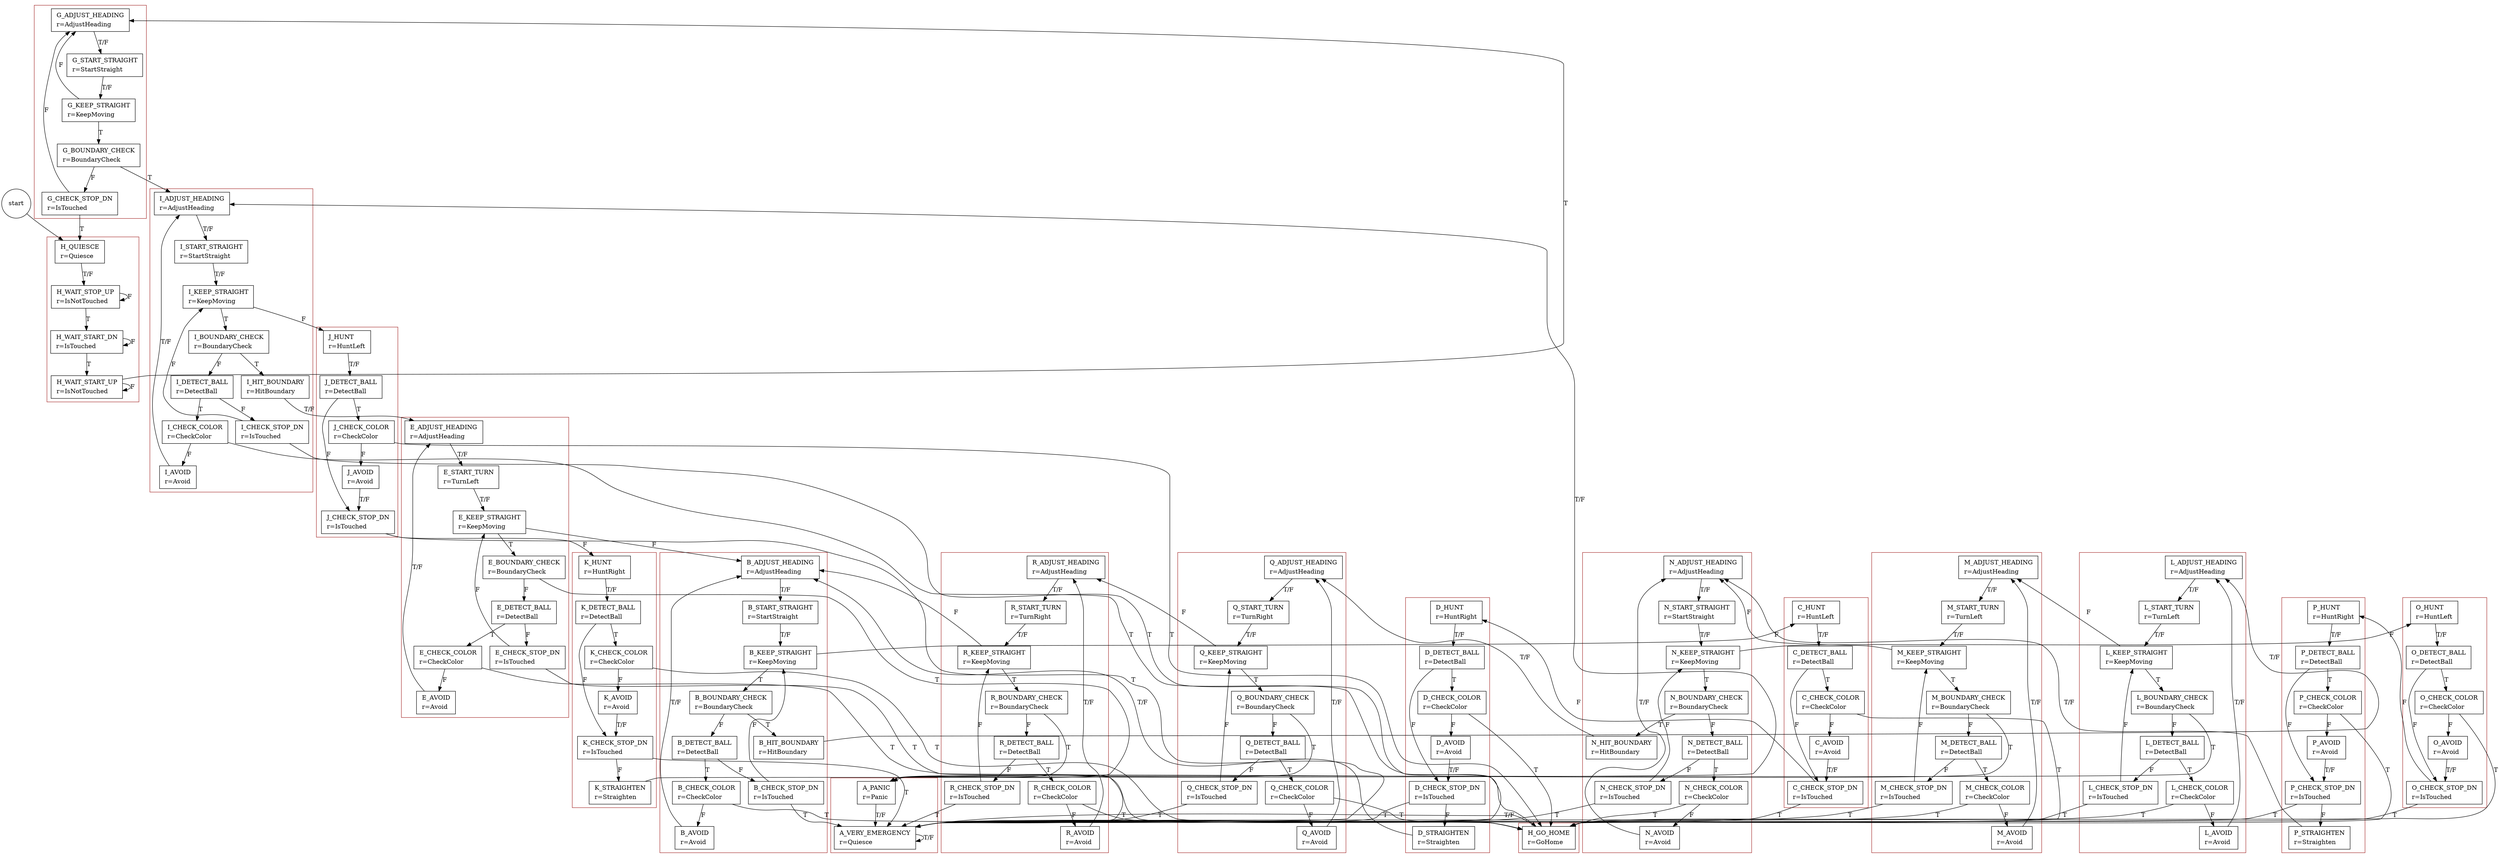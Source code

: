 digraph FSM {

"START" [ shape=circle label="start" ];

#  PANIC/HALT sequence
#
	subgraph cluster_A {

		color = brown;

		A_PANIC          [ shape=box label=<<table border="0"><tr><td align="left">A_PANIC</td></tr><tr><td align="left">r=Panic</td></tr></table>> ];
		A_VERY_EMERGENCY [ shape=box label=<<table border="0"><tr><td align="left">A_VERY_EMERGENCY</td></tr><tr><td align="left">r=Quiesce</td></tr></table>> ];

	}

# "normal" STRAIGHT sequence (next turn is left)
#
	subgraph cluster_B {
	
		color = brown;

		B_ADJUST_HEADING [ shape=box label=<<table border="0"><tr><td align="left">B_ADJUST_HEADING</td></tr><tr><td align="left">r=AdjustHeading</td></tr></table>> ];
		B_START_STRAIGHT [ shape=box label=<<table border="0"><tr><td align="left">B_START_STRAIGHT</td></tr><tr><td align="left">r=StartStraight</td></tr></table>> ];
		B_KEEP_STRAIGHT  [ shape=box label=<<table border="0"><tr><td align="left">B_KEEP_STRAIGHT</td></tr><tr><td align="left">r=KeepMoving</td></tr></table>> ];
		B_BOUNDARY_CHECK [ shape=box label=<<table border="0"><tr><td align="left">B_BOUNDARY_CHECK</td></tr><tr><td align="left">r=BoundaryCheck</td></tr></table>> ];
		B_HIT_BOUNDARY   [ shape=box label=<<table border="0"><tr><td align="left">B_HIT_BOUNDARY</td></tr><tr><td align="left">r=HitBoundary</td></tr></table>> ];
		B_DETECT_BALL    [ shape=box label=<<table border="0"><tr><td align="left">B_DETECT_BALL</td></tr><tr><td align="left">r=DetectBall</td></tr></table>> ];
		B_CHECK_COLOR    [ shape=box label=<<table border="0"><tr><td align="left">B_CHECK_COLOR</td></tr><tr><td align="left">r=CheckColor</td></tr></table>> ];
		B_AVOID          [ shape=box label=<<table border="0"><tr><td align="left">B_AVOID</td></tr><tr><td align="left">r=Avoid</td></tr></table>> ];
		B_CHECK_STOP_DN  [ shape=box label=<<table border="0"><tr><td align="left">B_CHECK_STOP_DN</td></tr><tr><td align="left">r=IsTouched</td></tr></table>> ];

	}		

# "normal" HUNT LEFT sequence (next turn is left)
#
	subgraph cluster_C {
	
		color = brown;

		C_HUNT           [ shape=box label=<<table border="0"><tr><td align="left">C_HUNT</td></tr><tr><td align="left">r=HuntLeft</td></tr></table>> ];
		C_DETECT_BALL    [ shape=box label=<<table border="0"><tr><td align="left">C_DETECT_BALL</td></tr><tr><td align="left">r=DetectBall</td></tr></table>> ];
		C_CHECK_COLOR    [ shape=box label=<<table border="0"><tr><td align="left">C_CHECK_COLOR</td></tr><tr><td align="left">r=CheckColor</td></tr></table>> ];
		C_AVOID          [ shape=box label=<<table border="0"><tr><td align="left">C_AVOID</td></tr><tr><td align="left">r=Avoid</td></tr></table>> ];
		C_CHECK_STOP_DN  [ shape=box label=<<table border="0"><tr><td align="left">C_CHECK_STOP_DN</td></tr><tr><td align="left">r=IsTouched</td></tr></table>> ];

	}		

# "normal" HUNT RIGHT sequence (next turn is left)
#
	subgraph cluster_D {
	
		color = brown;

		D_HUNT           [ shape=box label=<<table border="0"><tr><td align="left">D_HUNT</td></tr><tr><td align="left">r=HuntRight</td></tr></table>> ];
		D_DETECT_BALL    [ shape=box label=<<table border="0"><tr><td align="left">D_DETECT_BALL</td></tr><tr><td align="left">r=DetectBall</td></tr></table>> ];
		D_CHECK_COLOR    [ shape=box label=<<table border="0"><tr><td align="left">D_CHECK_COLOR</td></tr><tr><td align="left">r=CheckColor</td></tr></table>> ];
		D_AVOID          [ shape=box label=<<table border="0"><tr><td align="left">D_AVOID</td></tr><tr><td align="left">r=Avoid</td></tr></table>> ];
		D_CHECK_STOP_DN  [ shape=box label=<<table border="0"><tr><td align="left">D_CHECK_STOP_DN</td></tr><tr><td align="left">r=IsTouched</td></tr></table>> ];
		D_STRAIGHTEN     [ shape=box label=<<table border="0"><tr><td align="left">D_STRAIGHTEN</td></tr><tr><td align="left">r=Straighten</td></tr></table>> ];

	}		

# TURN LEFT 90 sequence
#
	subgraph cluster_E {
	
		color = brown;

		E_ADJUST_HEADING [ shape=box label=<<table border="0"><tr><td align="left">E_ADJUST_HEADING</td></tr><tr><td align="left">r=AdjustHeading</td></tr></table>> ];
		E_START_TURN     [ shape=box label=<<table border="0"><tr><td align="left">E_START_TURN</td></tr><tr><td align="left">r=TurnLeft</td></tr></table>> ];
		E_KEEP_TURNING   [ shape=box label=<<table border="0"><tr><td align="left">E_KEEP_STRAIGHT</td></tr><tr><td align="left">r=KeepMoving</td></tr></table>> ];
		E_BOUNDARY_CHECK [ shape=box label=<<table border="0"><tr><td align="left">E_BOUNDARY_CHECK</td></tr><tr><td align="left">r=BoundaryCheck</td></tr></table>> ];
		E_DETECT_BALL    [ shape=box label=<<table border="0"><tr><td align="left">E_DETECT_BALL</td></tr><tr><td align="left">r=DetectBall</td></tr></table>> ];
		E_CHECK_COLOR    [ shape=box label=<<table border="0"><tr><td align="left">E_CHECK_COLOR</td></tr><tr><td align="left">r=CheckColor</td></tr></table>> ];
		E_AVOID          [ shape=box label=<<table border="0"><tr><td align="left">E_AVOID</td></tr><tr><td align="left">r=Avoid</td></tr></table>> ];
		E_CHECK_STOP_DN  [ shape=box label=<<table border="0"><tr><td align="left">E_CHECK_STOP_DN</td></tr><tr><td align="left">r=IsTouched</td></tr></table>> ];

	}

# HOME sequence
#	
	subgraph cluster_F {
	
		color = brown;

		F_GO_HOME        [ shape=box label=<<table border="0"><tr><td align="left">H_GO_HOME</td></tr><tr><td align="left">r=GoHome</td></tr></table>> ];
	
	}

# "think outside the box" STRAIGHT sequence
#
	subgraph cluster_G {
	
		color = brown;

		G_ADJUST_HEADING [ shape=box label=<<table border="0"><tr><td align="left">G_ADJUST_HEADING</td></tr><tr><td align="left">r=AdjustHeading</td></tr></table>> ];
		G_START_STRAIGHT [ shape=box label=<<table border="0"><tr><td align="left">G_START_STRAIGHT</td></tr><tr><td align="left">r=StartStraight</td></tr></table>> ];
		G_KEEP_STRAIGHT  [ shape=box label=<<table border="0"><tr><td align="left">G_KEEP_STRAIGHT</td></tr><tr><td align="left">r=KeepMoving</td></tr></table>> ];
		G_BOUNDARY_CHECK [ shape=box label=<<table border="0"><tr><td align="left">G_BOUNDARY_CHECK</td></tr><tr><td align="left">r=BoundaryCheck</td></tr></table>> ];
		G_CHECK_STOP_DN  [ shape=box label=<<table border="0"><tr><td align="left">G_CHECK_STOP_DN</td></tr><tr><td align="left">r=IsTouched</td></tr></table>> ];

	}		

# "think outside the box" QUIESCE sequence
#
	subgraph cluster_H {

		color = brown;

		H_QUIESCE        [ shape=box label=<<table border="0"><tr><td align="left">H_QUIESCE</td></tr><tr><td align="left">r=Quiesce</td></tr></table>> ];
		H_WAIT_STOP_UP   [ shape=box label=<<table border="0"><tr><td align="left">H_WAIT_STOP_UP</td></tr><tr><td align="left">r=IsNotTouched</td></tr></table>> ];
		H_WAIT_START_DN  [ shape=box label=<<table border="0"><tr><td align="left">H_WAIT_START_DN</td></tr><tr><td align="left">r=IsTouched</td></tr></table>> ];
		H_WAIT_START_UP  [ shape=box label=<<table border="0"><tr><td align="left">H_WAIT_START_UP</td></tr><tr><td align="left">r=IsNotTouched</td></tr></table>> ];

	}

# "sprinting" STRAIGHT sequence
#
	subgraph cluster_I {
	
		color = brown;

		I_ADJUST_HEADING [ shape=box label=<<table border="0"><tr><td align="left">I_ADJUST_HEADING</td></tr><tr><td align="left">r=AdjustHeading</td></tr></table>> ];
		I_START_STRAIGHT [ shape=box label=<<table border="0"><tr><td align="left">I_START_STRAIGHT</td></tr><tr><td align="left">r=StartStraight</td></tr></table>> ];
		I_KEEP_STRAIGHT  [ shape=box label=<<table border="0"><tr><td align="left">I_KEEP_STRAIGHT</td></tr><tr><td align="left">r=KeepMoving</td></tr></table>> ];
		I_BOUNDARY_CHECK [ shape=box label=<<table border="0"><tr><td align="left">I_BOUNDARY_CHECK</td></tr><tr><td align="left">r=BoundaryCheck</td></tr></table>> ];
		I_HIT_BOUNDARY   [ shape=box label=<<table border="0"><tr><td align="left">I_HIT_BOUNDARY</td></tr><tr><td align="left">r=HitBoundary</td></tr></table>> ];
		I_DETECT_BALL    [ shape=box label=<<table border="0"><tr><td align="left">I_DETECT_BALL</td></tr><tr><td align="left">r=DetectBall</td></tr></table>> ];
		I_CHECK_COLOR    [ shape=box label=<<table border="0"><tr><td align="left">I_CHECK_COLOR</td></tr><tr><td align="left">r=CheckColor</td></tr></table>> ];
		I_AVOID          [ shape=box label=<<table border="0"><tr><td align="left">I_AVOID</td></tr><tr><td align="left">r=Avoid</td></tr></table>> ];
		I_CHECK_STOP_DN  [ shape=box label=<<table border="0"><tr><td align="left">I_CHECK_STOP_DN</td></tr><tr><td align="left">r=IsTouched</td></tr></table>> ];

	}	

# "sprinting" HUNT LEFT sequence
#
	subgraph cluster_J {
	
		color = brown;

		J_HUNT           [ shape=box label=<<table border="0"><tr><td align="left">J_HUNT</td></tr><tr><td align="left">r=HuntLeft</td></tr></table>> ];
		J_DETECT_BALL    [ shape=box label=<<table border="0"><tr><td align="left">J_DETECT_BALL</td></tr><tr><td align="left">r=DetectBall</td></tr></table>> ];
		J_CHECK_COLOR    [ shape=box label=<<table border="0"><tr><td align="left">J_CHECK_COLOR</td></tr><tr><td align="left">r=CheckColor</td></tr></table>> ];
		J_AVOID          [ shape=box label=<<table border="0"><tr><td align="left">J_AVOID</td></tr><tr><td align="left">r=Avoid</td></tr></table>> ];
		J_CHECK_STOP_DN  [ shape=box label=<<table border="0"><tr><td align="left">J_CHECK_STOP_DN</td></tr><tr><td align="left">r=IsTouched</td></tr></table>> ];

	}		

# "sprinting" HUNT RIGHT sequence
#
	subgraph cluster_K {
	
		color = brown;

		K_HUNT           [ shape=box label=<<table border="0"><tr><td align="left">K_HUNT</td></tr><tr><td align="left">r=HuntRight</td></tr></table>> ];
		K_DETECT_BALL    [ shape=box label=<<table border="0"><tr><td align="left">K_DETECT_BALL</td></tr><tr><td align="left">r=DetectBall</td></tr></table>> ];
		K_CHECK_COLOR    [ shape=box label=<<table border="0"><tr><td align="left">K_CHECK_COLOR</td></tr><tr><td align="left">r=CheckColor</td></tr></table>> ];
		K_AVOID          [ shape=box label=<<table border="0"><tr><td align="left">K_AVOID</td></tr><tr><td align="left">r=Avoid</td></tr></table>> ];
		K_CHECK_STOP_DN  [ shape=box label=<<table border="0"><tr><td align="left">K_CHECK_STOP_DN</td></tr><tr><td align="left">r=IsTouched</td></tr></table>> ];
		K_STRAIGHTEN     [ shape=box label=<<table border="0"><tr><td align="left">K_STRAIGHTEN</td></tr><tr><td align="left">r=Straighten</td></tr></table>> ];

	}		

# TURN LEFT 180 sequence (part 1)
#
	subgraph cluster_L {
	
		color = brown;

		L_ADJUST_HEADING [ shape=box label=<<table border="0"><tr><td align="left">L_ADJUST_HEADING</td></tr><tr><td align="left">r=AdjustHeading</td></tr></table>> ];
		L_START_TURN     [ shape=box label=<<table border="0"><tr><td align="left">L_START_TURN</td></tr><tr><td align="left">r=TurnLeft</td></tr></table>> ];
		L_KEEP_TURNING   [ shape=box label=<<table border="0"><tr><td align="left">L_KEEP_STRAIGHT</td></tr><tr><td align="left">r=KeepMoving</td></tr></table>> ];
		L_BOUNDARY_CHECK [ shape=box label=<<table border="0"><tr><td align="left">L_BOUNDARY_CHECK</td></tr><tr><td align="left">r=BoundaryCheck</td></tr></table>> ];
		L_DETECT_BALL    [ shape=box label=<<table border="0"><tr><td align="left">L_DETECT_BALL</td></tr><tr><td align="left">r=DetectBall</td></tr></table>> ];
		L_CHECK_COLOR    [ shape=box label=<<table border="0"><tr><td align="left">L_CHECK_COLOR</td></tr><tr><td align="left">r=CheckColor</td></tr></table>> ];
		L_AVOID          [ shape=box label=<<table border="0"><tr><td align="left">L_AVOID</td></tr><tr><td align="left">r=Avoid</td></tr></table>> ];
		L_CHECK_STOP_DN  [ shape=box label=<<table border="0"><tr><td align="left">L_CHECK_STOP_DN</td></tr><tr><td align="left">r=IsTouched</td></tr></table>> ];

	}

# TURN LEFT 180 sequence (part 2)
#
	subgraph cluster_M {
	
		color = brown;

		M_ADJUST_HEADING [ shape=box label=<<table border="0"><tr><td align="left">M_ADJUST_HEADING</td></tr><tr><td align="left">r=AdjustHeading</td></tr></table>> ];
		M_START_TURN     [ shape=box label=<<table border="0"><tr><td align="left">M_START_TURN</td></tr><tr><td align="left">r=TurnLeft</td></tr></table>> ];
		M_KEEP_TURNING   [ shape=box label=<<table border="0"><tr><td align="left">M_KEEP_STRAIGHT</td></tr><tr><td align="left">r=KeepMoving</td></tr></table>> ];
		M_BOUNDARY_CHECK [ shape=box label=<<table border="0"><tr><td align="left">M_BOUNDARY_CHECK</td></tr><tr><td align="left">r=BoundaryCheck</td></tr></table>> ];
		M_DETECT_BALL    [ shape=box label=<<table border="0"><tr><td align="left">M_DETECT_BALL</td></tr><tr><td align="left">r=DetectBall</td></tr></table>> ];
		M_CHECK_COLOR    [ shape=box label=<<table border="0"><tr><td align="left">M_CHECK_COLOR</td></tr><tr><td align="left">r=CheckColor</td></tr></table>> ];
		M_AVOID          [ shape=box label=<<table border="0"><tr><td align="left">M_AVOID</td></tr><tr><td align="left">r=Avoid</td></tr></table>> ];
		M_CHECK_STOP_DN  [ shape=box label=<<table border="0"><tr><td align="left">M_CHECK_STOP_DN</td></tr><tr><td align="left">r=IsTouched</td></tr></table>> ];

	}

# "normal" STRAIGHT sequence (next turn is right)
#
	subgraph cluster_N {
	
		color = brown;

		N_ADJUST_HEADING [ shape=box label=<<table border="0"><tr><td align="left">N_ADJUST_HEADING</td></tr><tr><td align="left">r=AdjustHeading</td></tr></table>> ];
		N_START_STRAIGHT [ shape=box label=<<table border="0"><tr><td align="left">N_START_STRAIGHT</td></tr><tr><td align="left">r=StartStraight</td></tr></table>> ];
		N_KEEP_STRAIGHT  [ shape=box label=<<table border="0"><tr><td align="left">N_KEEP_STRAIGHT</td></tr><tr><td align="left">r=KeepMoving</td></tr></table>> ];
		N_BOUNDARY_CHECK [ shape=box label=<<table border="0"><tr><td align="left">N_BOUNDARY_CHECK</td></tr><tr><td align="left">r=BoundaryCheck</td></tr></table>> ];
		N_HIT_BOUNDARY   [ shape=box label=<<table border="0"><tr><td align="left">N_HIT_BOUNDARY</td></tr><tr><td align="left">r=HitBoundary</td></tr></table>> ];
		N_DETECT_BALL    [ shape=box label=<<table border="0"><tr><td align="left">N_DETECT_BALL</td></tr><tr><td align="left">r=DetectBall</td></tr></table>> ];
		N_CHECK_COLOR    [ shape=box label=<<table border="0"><tr><td align="left">N_CHECK_COLOR</td></tr><tr><td align="left">r=CheckColor</td></tr></table>> ];
		N_AVOID          [ shape=box label=<<table border="0"><tr><td align="left">N_AVOID</td></tr><tr><td align="left">r=Avoid</td></tr></table>> ];
		N_CHECK_STOP_DN  [ shape=box label=<<table border="0"><tr><td align="left">N_CHECK_STOP_DN</td></tr><tr><td align="left">r=IsTouched</td></tr></table>> ];

	}		

# "normal" HUNT LEFT sequence (next turn is right)
#
	subgraph cluster_O {
	
		color = brown;

		O_HUNT           [ shape=box label=<<table border="0"><tr><td align="left">O_HUNT</td></tr><tr><td align="left">r=HuntLeft</td></tr></table>> ];
		O_DETECT_BALL    [ shape=box label=<<table border="0"><tr><td align="left">O_DETECT_BALL</td></tr><tr><td align="left">r=DetectBall</td></tr></table>> ];
		O_CHECK_COLOR    [ shape=box label=<<table border="0"><tr><td align="left">O_CHECK_COLOR</td></tr><tr><td align="left">r=CheckColor</td></tr></table>> ];
		O_AVOID          [ shape=box label=<<table border="0"><tr><td align="left">O_AVOID</td></tr><tr><td align="left">r=Avoid</td></tr></table>> ];
		O_CHECK_STOP_DN  [ shape=box label=<<table border="0"><tr><td align="left">O_CHECK_STOP_DN</td></tr><tr><td align="left">r=IsTouched</td></tr></table>> ];

	}		

# "normal" HUNT RIGHT sequence (next turn is right)
#
	subgraph cluster_P {
	
		color = brown;

		P_HUNT           [ shape=box label=<<table border="0"><tr><td align="left">P_HUNT</td></tr><tr><td align="left">r=HuntRight</td></tr></table>> ];
		P_DETECT_BALL    [ shape=box label=<<table border="0"><tr><td align="left">P_DETECT_BALL</td></tr><tr><td align="left">r=DetectBall</td></tr></table>> ];
		P_CHECK_COLOR    [ shape=box label=<<table border="0"><tr><td align="left">P_CHECK_COLOR</td></tr><tr><td align="left">r=CheckColor</td></tr></table>> ];
		P_AVOID          [ shape=box label=<<table border="0"><tr><td align="left">P_AVOID</td></tr><tr><td align="left">r=Avoid</td></tr></table>> ];
		P_CHECK_STOP_DN  [ shape=box label=<<table border="0"><tr><td align="left">P_CHECK_STOP_DN</td></tr><tr><td align="left">r=IsTouched</td></tr></table>> ];
		P_STRAIGHTEN     [ shape=box label=<<table border="0"><tr><td align="left">P_STRAIGHTEN</td></tr><tr><td align="left">r=Straighten</td></tr></table>> ];

	}		

# TURN RIGHT 180 sequence (part 1)
#
	subgraph cluster_Q {
	
		color = brown;

		Q_ADJUST_HEADING [ shape=box label=<<table border="0"><tr><td align="left">Q_ADJUST_HEADING</td></tr><tr><td align="left">r=AdjustHeading</td></tr></table>> ];
		Q_START_TURN     [ shape=box label=<<table border="0"><tr><td align="left">Q_START_TURN</td></tr><tr><td align="left">r=TurnRight</td></tr></table>> ];
		Q_KEEP_TURNING   [ shape=box label=<<table border="0"><tr><td align="left">Q_KEEP_STRAIGHT</td></tr><tr><td align="left">r=KeepMoving</td></tr></table>> ];
		Q_BOUNDARY_CHECK [ shape=box label=<<table border="0"><tr><td align="left">Q_BOUNDARY_CHECK</td></tr><tr><td align="left">r=BoundaryCheck</td></tr></table>> ];
		Q_DETECT_BALL    [ shape=box label=<<table border="0"><tr><td align="left">Q_DETECT_BALL</td></tr><tr><td align="left">r=DetectBall</td></tr></table>> ];
		Q_CHECK_COLOR    [ shape=box label=<<table border="0"><tr><td align="left">Q_CHECK_COLOR</td></tr><tr><td align="left">r=CheckColor</td></tr></table>> ];
		Q_AVOID          [ shape=box label=<<table border="0"><tr><td align="left">Q_AVOID</td></tr><tr><td align="left">r=Avoid</td></tr></table>> ];
		Q_CHECK_STOP_DN  [ shape=box label=<<table border="0"><tr><td align="left">Q_CHECK_STOP_DN</td></tr><tr><td align="left">r=IsTouched</td></tr></table>> ];

	}

# TURN RIGHT 180 sequence (part 2)
#
	subgraph cluster_R {
	
		color = brown;

		R_ADJUST_HEADING [ shape=box label=<<table border="0"><tr><td align="left">R_ADJUST_HEADING</td></tr><tr><td align="left">r=AdjustHeading</td></tr></table>> ];
		R_START_TURN     [ shape=box label=<<table border="0"><tr><td align="left">R_START_TURN</td></tr><tr><td align="left">r=TurnRight</td></tr></table>> ];
		R_KEEP_TURNING   [ shape=box label=<<table border="0"><tr><td align="left">R_KEEP_STRAIGHT</td></tr><tr><td align="left">r=KeepMoving</td></tr></table>> ];
		R_BOUNDARY_CHECK [ shape=box label=<<table border="0"><tr><td align="left">R_BOUNDARY_CHECK</td></tr><tr><td align="left">r=BoundaryCheck</td></tr></table>> ];
		R_DETECT_BALL    [ shape=box label=<<table border="0"><tr><td align="left">R_DETECT_BALL</td></tr><tr><td align="left">r=DetectBall</td></tr></table>> ];
		R_CHECK_COLOR    [ shape=box label=<<table border="0"><tr><td align="left">R_CHECK_COLOR</td></tr><tr><td align="left">r=CheckColor</td></tr></table>> ];
		R_AVOID          [ shape=box label=<<table border="0"><tr><td align="left">R_AVOID</td></tr><tr><td align="left">r=Avoid</td></tr></table>> ];
		R_CHECK_STOP_DN  [ shape=box label=<<table border="0"><tr><td align="left">R_CHECK_STOP_DN</td></tr><tr><td align="left">r=IsTouched</td></tr></table>> ];

	}

	START            -> H_QUIESCE;

	A_PANIC          -> A_VERY_EMERGENCY [ label = "T/F" ];
	A_VERY_EMERGENCY -> A_VERY_EMERGENCY [ label = "T/F" ];

	B_ADJUST_HEADING -> B_START_STRAIGHT [ label = "T/F" ];
	B_START_STRAIGHT -> B_KEEP_STRAIGHT  [ label = "T/F" ];
	B_KEEP_STRAIGHT  -> B_BOUNDARY_CHECK [ label = "T" ];
	B_KEEP_STRAIGHT  -> C_HUNT           [ label = "F" ];
	B_BOUNDARY_CHECK -> B_HIT_BOUNDARY   [ label = "T" ];
	B_BOUNDARY_CHECK -> B_DETECT_BALL    [ label = "F" ];
	B_HIT_BOUNDARY   -> L_ADJUST_HEADING [ label = "T/F" ];
	B_DETECT_BALL    -> B_CHECK_COLOR    [ label = "T" ];
	B_DETECT_BALL    -> B_CHECK_STOP_DN  [ label = "F" ];
	B_CHECK_COLOR    -> F_GO_HOME        [ label = "T" ];
	B_CHECK_COLOR    -> B_AVOID          [ label = "F" ];
	B_AVOID          -> B_ADJUST_HEADING [ label = "T/F" ];
	B_CHECK_STOP_DN  -> A_VERY_EMERGENCY [ label = "T" ];
	B_CHECK_STOP_DN  -> B_KEEP_STRAIGHT  [ label = "F" ];

	C_HUNT           -> C_DETECT_BALL    [ label = "T/F" ];
	C_DETECT_BALL    -> C_CHECK_COLOR    [ label = "T" ];
	C_DETECT_BALL    -> C_CHECK_STOP_DN  [ label = "F" ];
	C_CHECK_COLOR    -> F_GO_HOME        [ label = "T" ];
	C_CHECK_COLOR    -> C_AVOID          [ label = "F" ];
	C_AVOID          -> C_CHECK_STOP_DN  [ label = "T/F" ];
	C_CHECK_STOP_DN  -> A_VERY_EMERGENCY [ label = "T" ];
	C_CHECK_STOP_DN  -> D_HUNT           [ label = "F" ];

	D_HUNT           -> D_DETECT_BALL    [ label = "T/F" ];
	D_DETECT_BALL    -> D_CHECK_COLOR    [ label = "T" ];
	D_DETECT_BALL    -> D_CHECK_STOP_DN  [ label = "F" ];
	D_CHECK_COLOR    -> F_GO_HOME        [ label = "T" ];
	D_CHECK_COLOR    -> D_AVOID          [ label = "F" ];
	D_AVOID          -> D_CHECK_STOP_DN  [ label = "T/F" ];
	D_CHECK_STOP_DN  -> A_VERY_EMERGENCY [ label = "T" ];
	D_CHECK_STOP_DN  -> D_STRAIGHTEN     [ label = "F" ];
	D_STRAIGHTEN     -> B_ADJUST_HEADING [ label = "T/F" ];
	
	E_ADJUST_HEADING -> E_START_TURN     [ label = "T/F" ];
	E_START_TURN     -> E_KEEP_TURNING   [ label = "T/F" ];
	E_KEEP_TURNING   -> E_BOUNDARY_CHECK [ label = "T" ];
	E_KEEP_TURNING   -> B_ADJUST_HEADING [ label = "F" ];
	E_BOUNDARY_CHECK -> A_PANIC          [ label = "T" ];
	E_BOUNDARY_CHECK -> E_DETECT_BALL    [ label = "F" ];
	E_DETECT_BALL    -> E_CHECK_COLOR    [ label = "T" ];
	E_DETECT_BALL    -> E_CHECK_STOP_DN  [ label = "F" ];
	E_CHECK_COLOR    -> F_GO_HOME        [ label = "T" ];
	E_CHECK_COLOR    -> E_AVOID          [ label = "F" ];
	E_AVOID          -> E_ADJUST_HEADING [ label = "T/F" ];
	E_CHECK_STOP_DN  -> A_VERY_EMERGENCY [ label = "T" ];
	E_CHECK_STOP_DN  -> E_KEEP_TURNING   [ label = "F" ];
	
	F_GO_HOME        -> A_VERY_EMERGENCY [ label = "T/F" ];

	G_ADJUST_HEADING -> G_START_STRAIGHT [ label = "T/F" ];
	G_START_STRAIGHT -> G_KEEP_STRAIGHT  [ label = "T/F" ];
	G_KEEP_STRAIGHT  -> G_BOUNDARY_CHECK [ label = "T" ];
	G_KEEP_STRAIGHT  -> G_ADJUST_HEADING [ label = "F" ];
	G_BOUNDARY_CHECK -> I_ADJUST_HEADING [ label = "T" ];
	G_BOUNDARY_CHECK -> G_CHECK_STOP_DN  [ label = "F" ];
	G_CHECK_STOP_DN  -> H_QUIESCE        [ label = "T" ];
	G_CHECK_STOP_DN  -> G_ADJUST_HEADING [ label = "F" ];

	H_QUIESCE        -> H_WAIT_STOP_UP   [ label = "T/F" ];
	H_WAIT_STOP_UP   -> H_WAIT_START_DN  [ label = "T" ];
	H_WAIT_STOP_UP   -> H_WAIT_STOP_UP   [ label = "F" ];
	H_WAIT_START_DN  -> H_WAIT_START_UP  [ label = "T" ];
	H_WAIT_START_DN  -> H_WAIT_START_DN  [ label = "F" ];
	H_WAIT_START_UP  -> G_ADJUST_HEADING [ label = "T" ];
	H_WAIT_START_UP  -> H_WAIT_START_UP  [ label = "F" ];
	
	I_ADJUST_HEADING -> I_START_STRAIGHT [ label = "T/F" ];
	I_START_STRAIGHT -> I_KEEP_STRAIGHT  [ label = "T/F" ];
	I_KEEP_STRAIGHT  -> I_BOUNDARY_CHECK [ label = "T" ];
	I_KEEP_STRAIGHT  -> J_HUNT           [ label = "F" ];
	I_BOUNDARY_CHECK -> I_HIT_BOUNDARY   [ label = "T" ];
	I_BOUNDARY_CHECK -> I_DETECT_BALL    [ label = "F" ];
	I_HIT_BOUNDARY   -> E_ADJUST_HEADING [ label = "T/F" ];
	I_DETECT_BALL    -> I_CHECK_COLOR    [ label = "T" ];
	I_DETECT_BALL    -> I_CHECK_STOP_DN  [ label = "F" ];
	I_CHECK_COLOR    -> F_GO_HOME        [ label = "T" ];
	I_CHECK_COLOR    -> I_AVOID          [ label = "F" ];
	I_AVOID          -> I_ADJUST_HEADING [ label = "T/F" ];
	I_CHECK_STOP_DN  -> A_VERY_EMERGENCY [ label = "T" ];
	I_CHECK_STOP_DN  -> I_KEEP_STRAIGHT  [ label = "F" ];

	J_HUNT           -> J_DETECT_BALL    [ label = "T/F" ];
	J_DETECT_BALL    -> J_CHECK_COLOR    [ label = "T" ];
	J_DETECT_BALL    -> J_CHECK_STOP_DN  [ label = "F" ];
	J_CHECK_COLOR    -> F_GO_HOME        [ label = "T" ];
	J_CHECK_COLOR    -> J_AVOID          [ label = "F" ];
	J_AVOID          -> J_CHECK_STOP_DN  [ label = "T/F" ];
	J_CHECK_STOP_DN  -> A_VERY_EMERGENCY [ label = "T" ];
	J_CHECK_STOP_DN  -> K_HUNT           [ label = "F" ];

	K_HUNT           -> K_DETECT_BALL    [ label = "T/F" ];
	K_DETECT_BALL    -> K_CHECK_COLOR    [ label = "T" ];
	K_DETECT_BALL    -> K_CHECK_STOP_DN  [ label = "F" ];
	K_CHECK_COLOR    -> F_GO_HOME        [ label = "T" ];
	K_CHECK_COLOR    -> K_AVOID          [ label = "F" ];
	K_AVOID          -> K_CHECK_STOP_DN  [ label = "T/F" ];
	K_CHECK_STOP_DN  -> A_VERY_EMERGENCY [ label = "T" ];
	K_CHECK_STOP_DN  -> K_STRAIGHTEN     [ label = "F" ];
	K_STRAIGHTEN     -> I_ADJUST_HEADING [ label = "T/F" ];

	L_ADJUST_HEADING -> L_START_TURN     [ label = "T/F" ];
	L_START_TURN     -> L_KEEP_TURNING   [ label = "T/F" ];
	L_KEEP_TURNING   -> L_BOUNDARY_CHECK [ label = "T" ];
	L_KEEP_TURNING   -> M_ADJUST_HEADING [ label = "F" ];
	L_BOUNDARY_CHECK -> A_PANIC          [ label = "T" ];
	L_BOUNDARY_CHECK -> L_DETECT_BALL    [ label = "F" ];
	L_DETECT_BALL    -> L_CHECK_COLOR    [ label = "T" ];
	L_DETECT_BALL    -> L_CHECK_STOP_DN  [ label = "F" ];
	L_CHECK_COLOR    -> F_GO_HOME        [ label = "T" ];
	L_CHECK_COLOR    -> L_AVOID          [ label = "F" ];
	L_AVOID          -> L_ADJUST_HEADING [ label = "T/F" ];
	L_CHECK_STOP_DN  -> A_VERY_EMERGENCY [ label = "T" ];
	L_CHECK_STOP_DN  -> L_KEEP_TURNING   [ label = "F" ];

	M_ADJUST_HEADING -> M_START_TURN     [ label = "T/F" ];
	M_START_TURN     -> M_KEEP_TURNING   [ label = "T/F" ];
	M_KEEP_TURNING   -> M_BOUNDARY_CHECK [ label = "T" ];
	M_KEEP_TURNING   -> N_ADJUST_HEADING [ label = "F" ];
	M_BOUNDARY_CHECK -> A_PANIC          [ label = "T" ];
	M_BOUNDARY_CHECK -> M_DETECT_BALL    [ label = "F" ];
	M_DETECT_BALL    -> M_CHECK_COLOR    [ label = "T" ];
	M_DETECT_BALL    -> M_CHECK_STOP_DN  [ label = "F" ];
	M_CHECK_COLOR    -> F_GO_HOME        [ label = "T" ];
	M_CHECK_COLOR    -> M_AVOID          [ label = "F" ];
	M_AVOID          -> M_ADJUST_HEADING [ label = "T/F" ];
	M_CHECK_STOP_DN  -> A_VERY_EMERGENCY [ label = "T" ];
	M_CHECK_STOP_DN  -> M_KEEP_TURNING   [ label = "F" ];
	
	N_ADJUST_HEADING -> N_START_STRAIGHT [ label = "T/F" ];
	N_START_STRAIGHT -> N_KEEP_STRAIGHT  [ label = "T/F" ];
	N_KEEP_STRAIGHT  -> N_BOUNDARY_CHECK [ label = "T" ];
	N_KEEP_STRAIGHT  -> O_HUNT           [ label = "F" ];
	N_BOUNDARY_CHECK -> N_HIT_BOUNDARY   [ label = "T" ];
	N_BOUNDARY_CHECK -> N_DETECT_BALL    [ label = "F" ];
	N_HIT_BOUNDARY   -> Q_ADJUST_HEADING [ label = "T/F" ];
	N_DETECT_BALL    -> N_CHECK_COLOR    [ label = "T" ];
	N_DETECT_BALL    -> N_CHECK_STOP_DN  [ label = "F" ];
	N_CHECK_COLOR    -> F_GO_HOME        [ label = "T" ];
	N_CHECK_COLOR    -> N_AVOID          [ label = "F" ];
	N_AVOID          -> N_ADJUST_HEADING [ label = "T/F" ];
	N_CHECK_STOP_DN  -> A_VERY_EMERGENCY [ label = "T" ];
	N_CHECK_STOP_DN  -> N_KEEP_STRAIGHT  [ label = "F" ];

	O_HUNT           -> O_DETECT_BALL    [ label = "T/F" ];
	O_DETECT_BALL    -> O_CHECK_COLOR    [ label = "T" ];
	O_DETECT_BALL    -> O_CHECK_STOP_DN  [ label = "F" ];
	O_CHECK_COLOR    -> F_GO_HOME        [ label = "T" ];
	O_CHECK_COLOR    -> O_AVOID          [ label = "F" ];
	O_AVOID          -> O_CHECK_STOP_DN  [ label = "T/F" ];
	O_CHECK_STOP_DN  -> A_VERY_EMERGENCY [ label = "T" ];
	O_CHECK_STOP_DN  -> P_HUNT           [ label = "F" ];

	P_HUNT           -> P_DETECT_BALL    [ label = "T/F" ];
	P_DETECT_BALL    -> P_CHECK_COLOR    [ label = "T" ];
	P_DETECT_BALL    -> P_CHECK_STOP_DN  [ label = "F" ];
	P_CHECK_COLOR    -> F_GO_HOME        [ label = "T" ];
	P_CHECK_COLOR    -> P_AVOID          [ label = "F" ];
	P_AVOID          -> P_CHECK_STOP_DN  [ label = "T/F" ];
	P_CHECK_STOP_DN  -> A_VERY_EMERGENCY [ label = "T" ];
	P_CHECK_STOP_DN  -> P_STRAIGHTEN     [ label = "F" ];
	P_STRAIGHTEN     -> N_ADJUST_HEADING [ label = "T/F" ];

	Q_ADJUST_HEADING -> Q_START_TURN     [ label = "T/F" ];
	Q_START_TURN     -> Q_KEEP_TURNING   [ label = "T/F" ];
	Q_KEEP_TURNING   -> Q_BOUNDARY_CHECK [ label = "T" ];
	Q_KEEP_TURNING   -> R_ADJUST_HEADING [ label = "F" ];
	Q_BOUNDARY_CHECK -> A_PANIC          [ label = "T" ];
	Q_BOUNDARY_CHECK -> Q_DETECT_BALL    [ label = "F" ];
	Q_DETECT_BALL    -> Q_CHECK_COLOR    [ label = "T" ];
	Q_DETECT_BALL    -> Q_CHECK_STOP_DN  [ label = "F" ];
	Q_CHECK_COLOR    -> F_GO_HOME        [ label = "T" ];
	Q_CHECK_COLOR    -> Q_AVOID          [ label = "F" ];
	Q_AVOID          -> Q_ADJUST_HEADING [ label = "T/F" ];
	Q_CHECK_STOP_DN  -> A_VERY_EMERGENCY [ label = "T" ];
	Q_CHECK_STOP_DN  -> Q_KEEP_TURNING   [ label = "F" ];

	R_ADJUST_HEADING -> R_START_TURN     [ label = "T/F" ];
	R_START_TURN     -> R_KEEP_TURNING   [ label = "T/F" ];
	R_KEEP_TURNING   -> R_BOUNDARY_CHECK [ label = "T" ];
	R_KEEP_TURNING   -> B_ADJUST_HEADING [ label = "F" ];
	R_BOUNDARY_CHECK -> A_PANIC          [ label = "T" ];
	R_BOUNDARY_CHECK -> R_DETECT_BALL    [ label = "F" ];
	R_DETECT_BALL    -> R_CHECK_COLOR    [ label = "T" ];
	R_DETECT_BALL    -> R_CHECK_STOP_DN  [ label = "F" ];
	R_CHECK_COLOR    -> F_GO_HOME        [ label = "T" ];
	R_CHECK_COLOR    -> R_AVOID          [ label = "F" ];
	R_AVOID          -> R_ADJUST_HEADING [ label = "T/F" ];
	R_CHECK_STOP_DN  -> A_VERY_EMERGENCY [ label = "T" ];
	R_CHECK_STOP_DN  -> R_KEEP_TURNING   [ label = "F" ];

}
